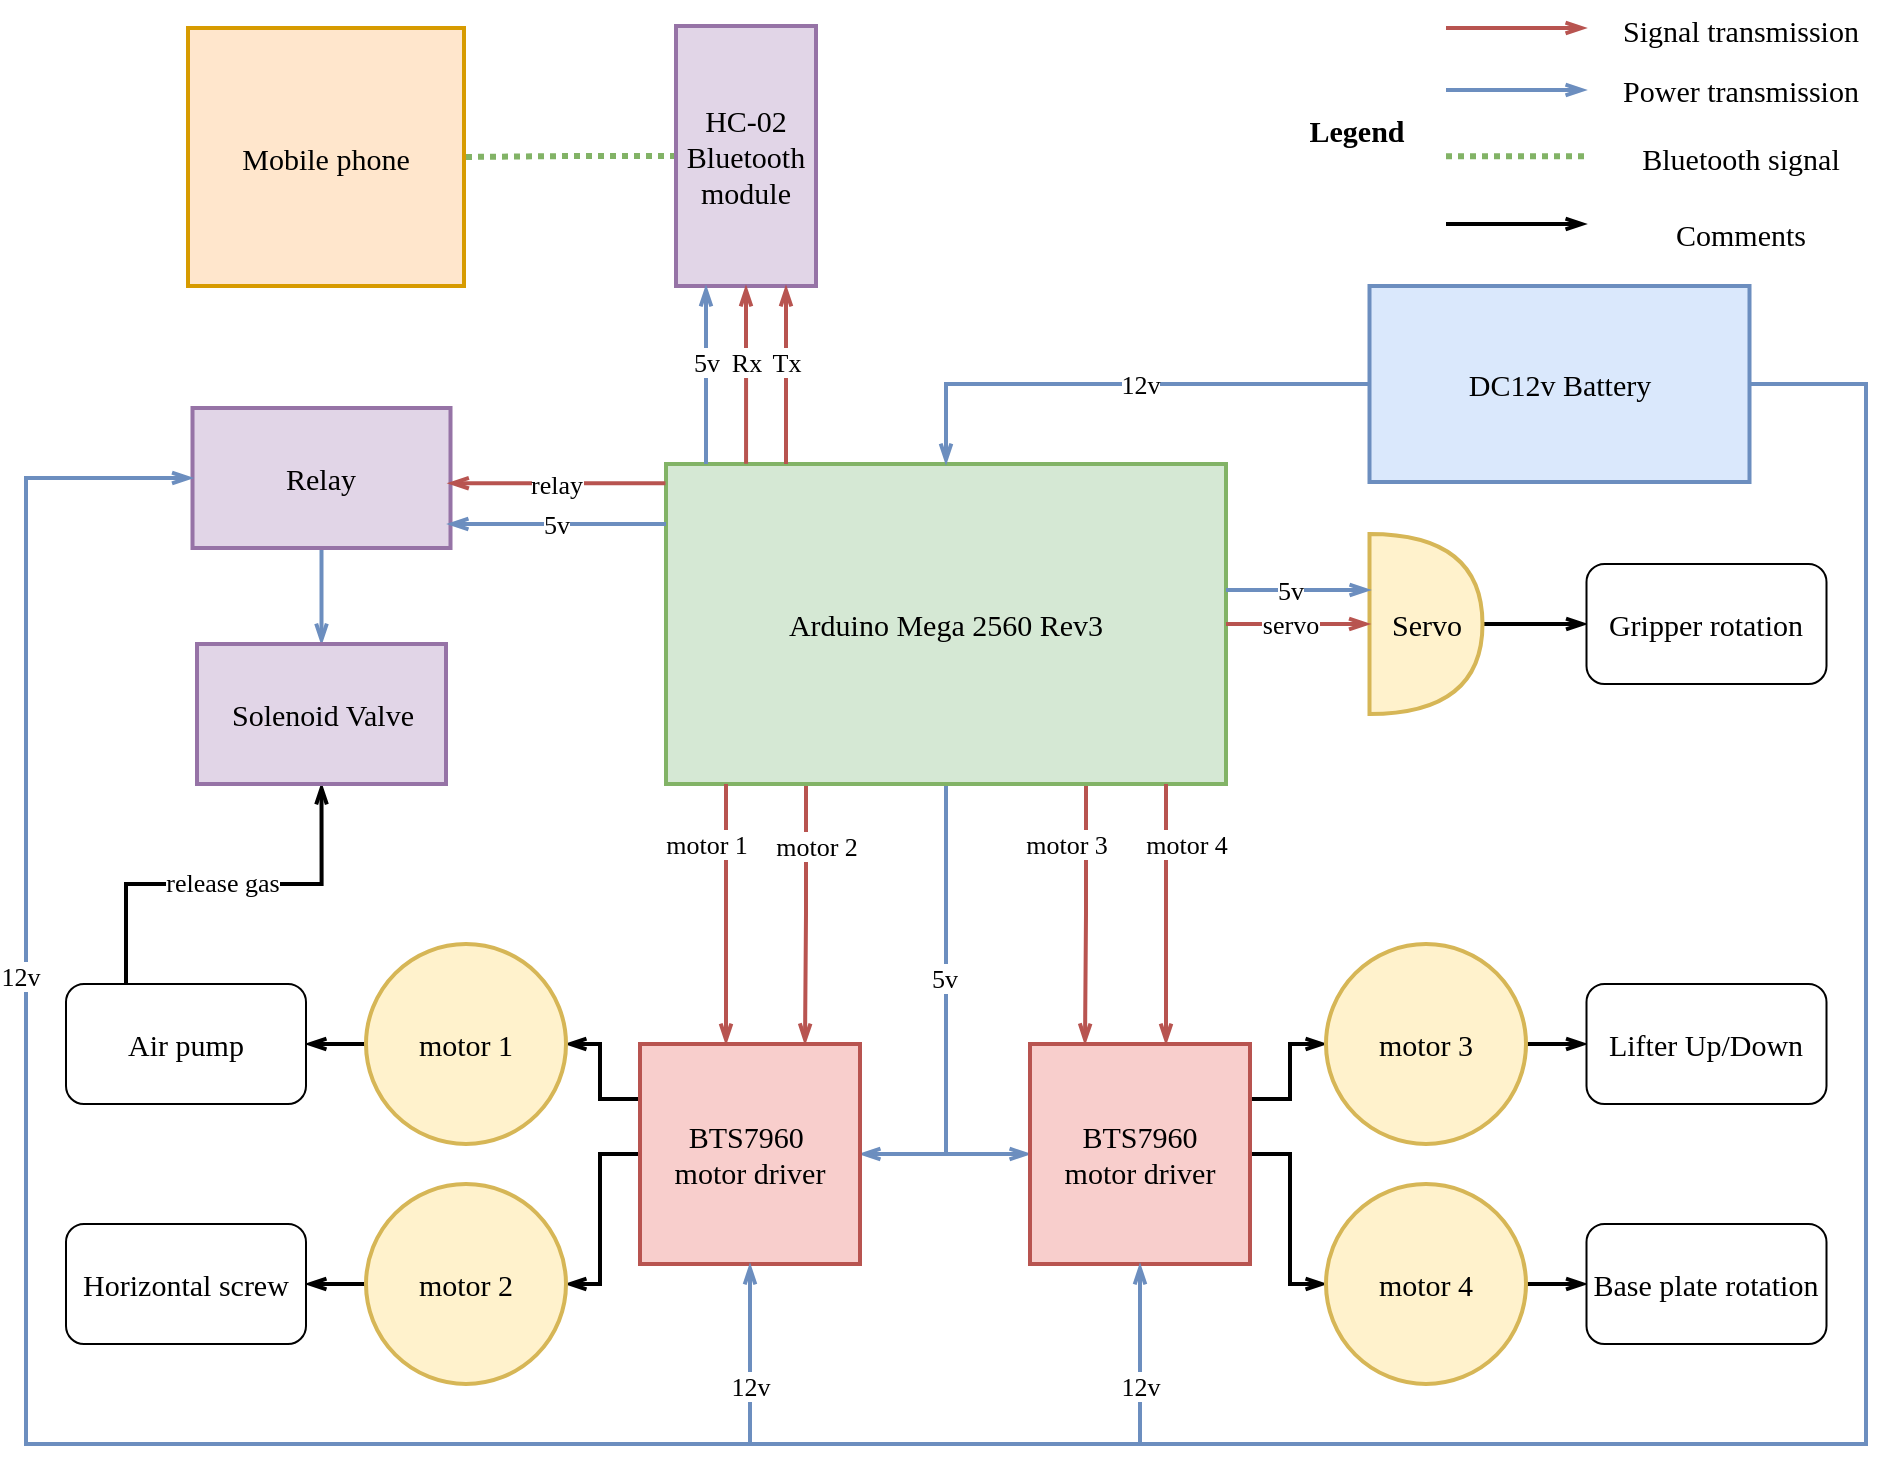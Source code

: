 <mxfile version="24.0.4" type="device">
  <diagram name="Page-1" id="4EGae2wpdwWOJSjH_W4X">
    <mxGraphModel dx="2577" dy="2204" grid="1" gridSize="10" guides="1" tooltips="1" connect="1" arrows="1" fold="1" page="1" pageScale="1" pageWidth="827" pageHeight="1169" math="0" shadow="0">
      <root>
        <mxCell id="0" />
        <mxCell id="1" parent="0" />
        <mxCell id="c-2YlFzcPJ7fmJTQ_dwO-27" style="edgeStyle=orthogonalEdgeStyle;rounded=0;orthogonalLoop=1;jettySize=auto;html=1;exitX=0.25;exitY=1;exitDx=0;exitDy=0;entryX=0.75;entryY=0;entryDx=0;entryDy=0;fillColor=#f8cecc;strokeColor=#b85450;strokeWidth=2;spacing=1;endArrow=openThin;endFill=0;" edge="1" parent="1" source="c-2YlFzcPJ7fmJTQ_dwO-1" target="c-2YlFzcPJ7fmJTQ_dwO-2">
          <mxGeometry relative="1" as="geometry" />
        </mxCell>
        <mxCell id="c-2YlFzcPJ7fmJTQ_dwO-32" value="motor 2" style="edgeLabel;html=1;align=center;verticalAlign=middle;resizable=0;points=[];fontSize=13;fontFamily=Times New Roman;spacing=1;" vertex="1" connectable="0" parent="c-2YlFzcPJ7fmJTQ_dwO-27">
          <mxGeometry x="-0.198" relative="1" as="geometry">
            <mxPoint x="5" y="-22" as="offset" />
          </mxGeometry>
        </mxCell>
        <mxCell id="c-2YlFzcPJ7fmJTQ_dwO-28" style="edgeStyle=orthogonalEdgeStyle;rounded=0;orthogonalLoop=1;jettySize=auto;html=1;exitX=0.75;exitY=1;exitDx=0;exitDy=0;entryX=0.25;entryY=0;entryDx=0;entryDy=0;fillColor=#f8cecc;strokeColor=#b85450;strokeWidth=2;spacing=1;endArrow=openThin;endFill=0;" edge="1" parent="1" source="c-2YlFzcPJ7fmJTQ_dwO-1" target="c-2YlFzcPJ7fmJTQ_dwO-3">
          <mxGeometry relative="1" as="geometry" />
        </mxCell>
        <mxCell id="c-2YlFzcPJ7fmJTQ_dwO-33" value="motor 3" style="edgeLabel;html=1;align=center;verticalAlign=middle;resizable=0;points=[];fontSize=13;fontFamily=Times New Roman;spacing=1;" vertex="1" connectable="0" parent="c-2YlFzcPJ7fmJTQ_dwO-28">
          <mxGeometry x="-0.53" y="-2" relative="1" as="geometry">
            <mxPoint x="-8" y="-1" as="offset" />
          </mxGeometry>
        </mxCell>
        <mxCell id="c-2YlFzcPJ7fmJTQ_dwO-35" style="edgeStyle=orthogonalEdgeStyle;rounded=0;orthogonalLoop=1;jettySize=auto;html=1;exitX=0.5;exitY=1;exitDx=0;exitDy=0;entryX=1;entryY=0.5;entryDx=0;entryDy=0;fillColor=#dae8fc;strokeColor=#6c8ebf;strokeWidth=2;spacing=1;endArrow=openThin;endFill=0;" edge="1" parent="1" source="c-2YlFzcPJ7fmJTQ_dwO-1" target="c-2YlFzcPJ7fmJTQ_dwO-2">
          <mxGeometry relative="1" as="geometry" />
        </mxCell>
        <mxCell id="c-2YlFzcPJ7fmJTQ_dwO-36" style="edgeStyle=orthogonalEdgeStyle;rounded=0;orthogonalLoop=1;jettySize=auto;html=1;exitX=0.5;exitY=1;exitDx=0;exitDy=0;entryX=0;entryY=0.5;entryDx=0;entryDy=0;fillColor=#dae8fc;strokeColor=#6c8ebf;strokeWidth=2;spacing=1;endArrow=openThin;endFill=0;" edge="1" parent="1" source="c-2YlFzcPJ7fmJTQ_dwO-1" target="c-2YlFzcPJ7fmJTQ_dwO-3">
          <mxGeometry relative="1" as="geometry" />
        </mxCell>
        <mxCell id="c-2YlFzcPJ7fmJTQ_dwO-37" value="5v" style="edgeLabel;html=1;align=center;verticalAlign=middle;resizable=0;points=[];fontSize=13;fontFamily=Times New Roman;spacing=1;" vertex="1" connectable="0" parent="c-2YlFzcPJ7fmJTQ_dwO-36">
          <mxGeometry x="-0.15" y="-1" relative="1" as="geometry">
            <mxPoint as="offset" />
          </mxGeometry>
        </mxCell>
        <mxCell id="c-2YlFzcPJ7fmJTQ_dwO-1" value="&lt;font face=&quot;Times New Roman&quot; style=&quot;font-size: 15px;&quot;&gt;Arduino Mega 2560 Rev3&lt;/font&gt;" style="rounded=0;whiteSpace=wrap;html=1;fillColor=#d5e8d4;strokeColor=#82b366;strokeWidth=2;spacing=1;" vertex="1" parent="1">
          <mxGeometry x="260" y="-310" width="280" height="160" as="geometry" />
        </mxCell>
        <mxCell id="c-2YlFzcPJ7fmJTQ_dwO-7" style="edgeStyle=orthogonalEdgeStyle;rounded=0;orthogonalLoop=1;jettySize=auto;html=1;exitX=0;exitY=0.25;exitDx=0;exitDy=0;entryX=1;entryY=0.5;entryDx=0;entryDy=0;strokeWidth=2;spacing=1;endArrow=openThin;endFill=0;" edge="1" parent="1" source="c-2YlFzcPJ7fmJTQ_dwO-2" target="c-2YlFzcPJ7fmJTQ_dwO-6">
          <mxGeometry relative="1" as="geometry" />
        </mxCell>
        <mxCell id="c-2YlFzcPJ7fmJTQ_dwO-64" style="edgeStyle=orthogonalEdgeStyle;rounded=0;orthogonalLoop=1;jettySize=auto;html=1;entryX=1;entryY=0.5;entryDx=0;entryDy=0;strokeWidth=2;spacing=1;endArrow=openThin;endFill=0;" edge="1" parent="1" source="c-2YlFzcPJ7fmJTQ_dwO-2" target="c-2YlFzcPJ7fmJTQ_dwO-8">
          <mxGeometry relative="1" as="geometry" />
        </mxCell>
        <mxCell id="c-2YlFzcPJ7fmJTQ_dwO-2" value="&lt;font face=&quot;Times New Roman&quot; style=&quot;font-size: 15px;&quot;&gt;BTS7960&amp;nbsp;&lt;/font&gt;&lt;div&gt;&lt;font face=&quot;Times New Roman&quot; style=&quot;font-size: 15px;&quot;&gt;motor driver&lt;/font&gt;&lt;/div&gt;" style="whiteSpace=wrap;html=1;aspect=fixed;fillColor=#f8cecc;strokeColor=#b85450;strokeWidth=2;spacing=1;" vertex="1" parent="1">
          <mxGeometry x="247" y="-20" width="110" height="110" as="geometry" />
        </mxCell>
        <mxCell id="c-2YlFzcPJ7fmJTQ_dwO-12" style="edgeStyle=orthogonalEdgeStyle;rounded=0;orthogonalLoop=1;jettySize=auto;html=1;exitX=1;exitY=0.25;exitDx=0;exitDy=0;entryX=0;entryY=0.5;entryDx=0;entryDy=0;strokeWidth=2;spacing=1;endArrow=openThin;endFill=0;" edge="1" parent="1" source="c-2YlFzcPJ7fmJTQ_dwO-3" target="c-2YlFzcPJ7fmJTQ_dwO-10">
          <mxGeometry relative="1" as="geometry" />
        </mxCell>
        <mxCell id="c-2YlFzcPJ7fmJTQ_dwO-63" style="edgeStyle=orthogonalEdgeStyle;rounded=0;orthogonalLoop=1;jettySize=auto;html=1;exitX=1;exitY=0.5;exitDx=0;exitDy=0;entryX=0;entryY=0.5;entryDx=0;entryDy=0;strokeWidth=2;spacing=1;endArrow=openThin;endFill=0;" edge="1" parent="1" source="c-2YlFzcPJ7fmJTQ_dwO-3" target="c-2YlFzcPJ7fmJTQ_dwO-11">
          <mxGeometry relative="1" as="geometry" />
        </mxCell>
        <mxCell id="c-2YlFzcPJ7fmJTQ_dwO-3" value="&lt;font face=&quot;Times New Roman&quot; style=&quot;font-size: 15px;&quot;&gt;BTS7960&lt;/font&gt;&lt;div&gt;&lt;font face=&quot;Times New Roman&quot; style=&quot;font-size: 15px;&quot;&gt;motor driver&lt;/font&gt;&lt;/div&gt;" style="whiteSpace=wrap;html=1;aspect=fixed;fillColor=#f8cecc;strokeColor=#b85450;strokeWidth=2;spacing=1;" vertex="1" parent="1">
          <mxGeometry x="442" y="-20" width="110" height="110" as="geometry" />
        </mxCell>
        <mxCell id="c-2YlFzcPJ7fmJTQ_dwO-50" value="" style="edgeStyle=orthogonalEdgeStyle;rounded=0;orthogonalLoop=1;jettySize=auto;html=1;strokeWidth=2;spacing=1;endArrow=openThin;endFill=0;" edge="1" parent="1" source="c-2YlFzcPJ7fmJTQ_dwO-6" target="c-2YlFzcPJ7fmJTQ_dwO-40">
          <mxGeometry relative="1" as="geometry" />
        </mxCell>
        <mxCell id="c-2YlFzcPJ7fmJTQ_dwO-6" value="&lt;font face=&quot;Times New Roman&quot;&gt;&lt;span style=&quot;font-size: 15px;&quot;&gt;motor 1&lt;/span&gt;&lt;/font&gt;" style="ellipse;whiteSpace=wrap;html=1;aspect=fixed;fillColor=#fff2cc;strokeColor=#d6b656;strokeWidth=2;spacing=1;" vertex="1" parent="1">
          <mxGeometry x="110" y="-70" width="100" height="100" as="geometry" />
        </mxCell>
        <mxCell id="c-2YlFzcPJ7fmJTQ_dwO-47" style="edgeStyle=orthogonalEdgeStyle;rounded=0;orthogonalLoop=1;jettySize=auto;html=1;exitX=0;exitY=0.5;exitDx=0;exitDy=0;entryX=1;entryY=0.5;entryDx=0;entryDy=0;strokeWidth=2;spacing=1;endArrow=openThin;endFill=0;" edge="1" parent="1" source="c-2YlFzcPJ7fmJTQ_dwO-8" target="c-2YlFzcPJ7fmJTQ_dwO-43">
          <mxGeometry relative="1" as="geometry" />
        </mxCell>
        <mxCell id="c-2YlFzcPJ7fmJTQ_dwO-8" value="&lt;font face=&quot;Times New Roman&quot;&gt;&lt;span style=&quot;font-size: 15px;&quot;&gt;motor 2&lt;/span&gt;&lt;/font&gt;" style="ellipse;whiteSpace=wrap;html=1;aspect=fixed;fillColor=#fff2cc;strokeColor=#d6b656;strokeWidth=2;spacing=1;" vertex="1" parent="1">
          <mxGeometry x="110" y="50" width="100" height="100" as="geometry" />
        </mxCell>
        <mxCell id="c-2YlFzcPJ7fmJTQ_dwO-48" value="" style="edgeStyle=orthogonalEdgeStyle;rounded=0;orthogonalLoop=1;jettySize=auto;html=1;strokeWidth=2;spacing=1;endArrow=openThin;endFill=0;" edge="1" parent="1" source="c-2YlFzcPJ7fmJTQ_dwO-10" target="c-2YlFzcPJ7fmJTQ_dwO-44">
          <mxGeometry relative="1" as="geometry" />
        </mxCell>
        <mxCell id="c-2YlFzcPJ7fmJTQ_dwO-10" value="&lt;font face=&quot;Times New Roman&quot; style=&quot;font-size: 15px;&quot;&gt;&lt;span style=&quot;font-size: 15px;&quot;&gt;motor 3&lt;/span&gt;&lt;/font&gt;" style="ellipse;whiteSpace=wrap;html=1;aspect=fixed;fillColor=#fff2cc;strokeColor=#d6b656;fontSize=15;strokeWidth=2;spacing=1;" vertex="1" parent="1">
          <mxGeometry x="590" y="-70" width="100" height="100" as="geometry" />
        </mxCell>
        <mxCell id="c-2YlFzcPJ7fmJTQ_dwO-49" value="" style="edgeStyle=orthogonalEdgeStyle;rounded=0;orthogonalLoop=1;jettySize=auto;html=1;strokeWidth=2;spacing=1;endArrow=openThin;endFill=0;" edge="1" parent="1" source="c-2YlFzcPJ7fmJTQ_dwO-11" target="c-2YlFzcPJ7fmJTQ_dwO-45">
          <mxGeometry relative="1" as="geometry" />
        </mxCell>
        <mxCell id="c-2YlFzcPJ7fmJTQ_dwO-11" value="motor 4" style="ellipse;whiteSpace=wrap;html=1;aspect=fixed;fillColor=#fff2cc;strokeColor=#d6b656;fontSize=15;fontFamily=Times New Roman;strokeWidth=2;spacing=1;" vertex="1" parent="1">
          <mxGeometry x="590" y="50" width="100" height="100" as="geometry" />
        </mxCell>
        <mxCell id="c-2YlFzcPJ7fmJTQ_dwO-29" style="edgeStyle=orthogonalEdgeStyle;rounded=0;orthogonalLoop=1;jettySize=auto;html=1;exitX=0.25;exitY=1;exitDx=0;exitDy=0;entryX=0.75;entryY=0;entryDx=0;entryDy=0;fillColor=#f8cecc;strokeColor=#b85450;strokeWidth=2;spacing=1;endArrow=openThin;endFill=0;" edge="1" parent="1">
          <mxGeometry relative="1" as="geometry">
            <mxPoint x="290" y="-150" as="sourcePoint" />
            <mxPoint x="290" y="-20" as="targetPoint" />
          </mxGeometry>
        </mxCell>
        <mxCell id="c-2YlFzcPJ7fmJTQ_dwO-42" value="motor 1" style="edgeLabel;html=1;align=center;verticalAlign=middle;resizable=0;points=[];fontSize=13;fontFamily=Times New Roman;spacing=1;" vertex="1" connectable="0" parent="c-2YlFzcPJ7fmJTQ_dwO-29">
          <mxGeometry x="-0.567" relative="1" as="geometry">
            <mxPoint x="-10" y="2" as="offset" />
          </mxGeometry>
        </mxCell>
        <mxCell id="c-2YlFzcPJ7fmJTQ_dwO-30" style="edgeStyle=orthogonalEdgeStyle;rounded=0;orthogonalLoop=1;jettySize=auto;html=1;exitX=0.25;exitY=1;exitDx=0;exitDy=0;entryX=0.75;entryY=0;entryDx=0;entryDy=0;fillColor=#f8cecc;strokeColor=#b85450;strokeWidth=2;spacing=1;endArrow=openThin;endFill=0;" edge="1" parent="1">
          <mxGeometry relative="1" as="geometry">
            <mxPoint x="510" y="-150" as="sourcePoint" />
            <mxPoint x="510" y="-20" as="targetPoint" />
          </mxGeometry>
        </mxCell>
        <mxCell id="c-2YlFzcPJ7fmJTQ_dwO-34" value="motor 4" style="edgeLabel;html=1;align=center;verticalAlign=middle;resizable=0;points=[];fontSize=13;fontFamily=Times New Roman;spacing=1;" vertex="1" connectable="0" parent="c-2YlFzcPJ7fmJTQ_dwO-30">
          <mxGeometry x="-0.156" y="2" relative="1" as="geometry">
            <mxPoint x="8" y="-25" as="offset" />
          </mxGeometry>
        </mxCell>
        <mxCell id="c-2YlFzcPJ7fmJTQ_dwO-88" style="edgeStyle=orthogonalEdgeStyle;rounded=0;orthogonalLoop=1;jettySize=auto;html=1;exitX=0.25;exitY=0;exitDx=0;exitDy=0;entryX=0.5;entryY=1;entryDx=0;entryDy=0;strokeWidth=2;spacing=1;endArrow=openThin;endFill=0;" edge="1" parent="1" source="c-2YlFzcPJ7fmJTQ_dwO-40" target="c-2YlFzcPJ7fmJTQ_dwO-85">
          <mxGeometry relative="1" as="geometry" />
        </mxCell>
        <mxCell id="c-2YlFzcPJ7fmJTQ_dwO-91" value="release gas" style="edgeLabel;html=1;align=center;verticalAlign=middle;resizable=0;points=[];fontSize=13;fontFamily=Times New Roman;spacing=1;" vertex="1" connectable="0" parent="c-2YlFzcPJ7fmJTQ_dwO-88">
          <mxGeometry x="-0.011" y="1" relative="1" as="geometry">
            <mxPoint as="offset" />
          </mxGeometry>
        </mxCell>
        <mxCell id="c-2YlFzcPJ7fmJTQ_dwO-40" value="Air pump" style="rounded=1;whiteSpace=wrap;html=1;fontSize=15;fontFamily=Times New Roman;spacing=1;" vertex="1" parent="1">
          <mxGeometry x="-40" y="-50" width="120" height="60" as="geometry" />
        </mxCell>
        <mxCell id="c-2YlFzcPJ7fmJTQ_dwO-43" value="Horizontal screw" style="rounded=1;whiteSpace=wrap;html=1;fontSize=15;fontFamily=Times New Roman;spacing=1;" vertex="1" parent="1">
          <mxGeometry x="-40" y="70" width="120" height="60" as="geometry" />
        </mxCell>
        <mxCell id="c-2YlFzcPJ7fmJTQ_dwO-44" value="Lifter Up/Down" style="rounded=1;whiteSpace=wrap;html=1;fontSize=15;fontFamily=Times New Roman;spacing=1;" vertex="1" parent="1">
          <mxGeometry x="720.25" y="-50" width="120" height="60" as="geometry" />
        </mxCell>
        <mxCell id="c-2YlFzcPJ7fmJTQ_dwO-45" value="Base plate rotation" style="rounded=1;whiteSpace=wrap;html=1;fontSize=15;fontFamily=Times New Roman;spacing=1;" vertex="1" parent="1">
          <mxGeometry x="720.25" y="70" width="120" height="60" as="geometry" />
        </mxCell>
        <mxCell id="c-2YlFzcPJ7fmJTQ_dwO-62" value="" style="edgeStyle=orthogonalEdgeStyle;rounded=0;orthogonalLoop=1;jettySize=auto;html=1;strokeWidth=2;spacing=1;endArrow=openThin;endFill=0;" edge="1" parent="1" source="c-2YlFzcPJ7fmJTQ_dwO-52" target="c-2YlFzcPJ7fmJTQ_dwO-61">
          <mxGeometry relative="1" as="geometry" />
        </mxCell>
        <mxCell id="c-2YlFzcPJ7fmJTQ_dwO-52" value="&lt;font face=&quot;Times New Roman&quot; style=&quot;font-size: 15px;&quot;&gt;Servo&lt;/font&gt;" style="shape=or;whiteSpace=wrap;html=1;fillColor=#fff2cc;strokeColor=#d6b656;strokeWidth=2;spacing=1;" vertex="1" parent="1">
          <mxGeometry x="611.75" y="-275" width="56.5" height="90" as="geometry" />
        </mxCell>
        <mxCell id="c-2YlFzcPJ7fmJTQ_dwO-57" style="edgeStyle=orthogonalEdgeStyle;rounded=0;orthogonalLoop=1;jettySize=auto;html=1;exitX=1;exitY=0.5;exitDx=0;exitDy=0;entryX=0;entryY=0.5;entryDx=0;entryDy=0;entryPerimeter=0;fillColor=#f8cecc;strokeColor=#b85450;strokeWidth=2;spacing=1;endArrow=openThin;endFill=0;" edge="1" parent="1" source="c-2YlFzcPJ7fmJTQ_dwO-1" target="c-2YlFzcPJ7fmJTQ_dwO-52">
          <mxGeometry relative="1" as="geometry" />
        </mxCell>
        <mxCell id="c-2YlFzcPJ7fmJTQ_dwO-58" value="servo" style="edgeLabel;html=1;align=center;verticalAlign=middle;resizable=0;points=[];fontSize=13;fontFamily=Times New Roman;spacing=1;" vertex="1" connectable="0" parent="c-2YlFzcPJ7fmJTQ_dwO-57">
          <mxGeometry x="0.1" relative="1" as="geometry">
            <mxPoint x="-8" as="offset" />
          </mxGeometry>
        </mxCell>
        <mxCell id="c-2YlFzcPJ7fmJTQ_dwO-61" value="Gripper rotation" style="rounded=1;whiteSpace=wrap;html=1;fontSize=15;fontFamily=Times New Roman;spacing=1;" vertex="1" parent="1">
          <mxGeometry x="720.25" y="-260" width="120" height="60" as="geometry" />
        </mxCell>
        <mxCell id="c-2YlFzcPJ7fmJTQ_dwO-66" style="edgeStyle=orthogonalEdgeStyle;rounded=0;orthogonalLoop=1;jettySize=auto;html=1;exitX=1;exitY=0.5;exitDx=0;exitDy=0;entryX=0;entryY=0.5;entryDx=0;entryDy=0;entryPerimeter=0;fillColor=#dae8fc;strokeColor=#6c8ebf;strokeWidth=2;spacing=1;endArrow=openThin;endFill=0;" edge="1" parent="1">
          <mxGeometry relative="1" as="geometry">
            <mxPoint x="540" y="-247" as="sourcePoint" />
            <mxPoint x="612" y="-247" as="targetPoint" />
          </mxGeometry>
        </mxCell>
        <mxCell id="c-2YlFzcPJ7fmJTQ_dwO-67" value="5v" style="edgeLabel;html=1;align=center;verticalAlign=middle;resizable=0;points=[];fontSize=13;fontFamily=Times New Roman;spacing=1;" vertex="1" connectable="0" parent="c-2YlFzcPJ7fmJTQ_dwO-66">
          <mxGeometry x="0.1" relative="1" as="geometry">
            <mxPoint x="-8" as="offset" />
          </mxGeometry>
        </mxCell>
        <mxCell id="c-2YlFzcPJ7fmJTQ_dwO-82" value="" style="edgeStyle=orthogonalEdgeStyle;rounded=0;orthogonalLoop=1;jettySize=auto;html=1;dashed=1;dashPattern=1 1;endArrow=none;endFill=0;fillColor=#d5e8d4;strokeColor=#82b366;strokeWidth=3;spacing=1;" edge="1" parent="1" source="c-2YlFzcPJ7fmJTQ_dwO-68" target="c-2YlFzcPJ7fmJTQ_dwO-80">
          <mxGeometry relative="1" as="geometry" />
        </mxCell>
        <mxCell id="c-2YlFzcPJ7fmJTQ_dwO-68" value="&lt;font face=&quot;Times New Roman&quot; style=&quot;font-size: 15px;&quot;&gt;HC-02 Bluetooth module&lt;/font&gt;" style="rounded=0;whiteSpace=wrap;html=1;fillColor=#e1d5e7;strokeColor=#9673a6;strokeWidth=2;spacing=1;" vertex="1" parent="1">
          <mxGeometry x="265" y="-529" width="70" height="130" as="geometry" />
        </mxCell>
        <mxCell id="c-2YlFzcPJ7fmJTQ_dwO-72" value="" style="endArrow=openThin;html=1;rounded=0;entryX=0.5;entryY=1;entryDx=0;entryDy=0;exitX=0.143;exitY=-0.001;exitDx=0;exitDy=0;exitPerimeter=0;fillColor=#f8cecc;strokeColor=#b85450;strokeWidth=2;spacing=1;endFill=0;" edge="1" parent="1" source="c-2YlFzcPJ7fmJTQ_dwO-1" target="c-2YlFzcPJ7fmJTQ_dwO-68">
          <mxGeometry width="50" height="50" relative="1" as="geometry">
            <mxPoint x="300" y="-320" as="sourcePoint" />
            <mxPoint x="300" y="-410" as="targetPoint" />
          </mxGeometry>
        </mxCell>
        <mxCell id="c-2YlFzcPJ7fmJTQ_dwO-73" value="Rx" style="edgeLabel;html=1;align=center;verticalAlign=middle;resizable=0;points=[];fontSize=13;fontFamily=Times New Roman;spacing=1;" vertex="1" connectable="0" parent="c-2YlFzcPJ7fmJTQ_dwO-72">
          <mxGeometry x="0.145" relative="1" as="geometry">
            <mxPoint as="offset" />
          </mxGeometry>
        </mxCell>
        <mxCell id="c-2YlFzcPJ7fmJTQ_dwO-74" value="" style="endArrow=openThin;html=1;rounded=0;entryX=0.5;entryY=1;entryDx=0;entryDy=0;exitX=0.143;exitY=-0.001;exitDx=0;exitDy=0;exitPerimeter=0;fillColor=#f8cecc;strokeColor=#b85450;strokeWidth=2;spacing=1;endFill=0;" edge="1" parent="1">
          <mxGeometry width="50" height="50" relative="1" as="geometry">
            <mxPoint x="320" y="-310" as="sourcePoint" />
            <mxPoint x="320" y="-399" as="targetPoint" />
          </mxGeometry>
        </mxCell>
        <mxCell id="c-2YlFzcPJ7fmJTQ_dwO-75" value="Tx" style="edgeLabel;html=1;align=center;verticalAlign=middle;resizable=0;points=[];fontSize=13;fontFamily=Times New Roman;spacing=1;" vertex="1" connectable="0" parent="c-2YlFzcPJ7fmJTQ_dwO-74">
          <mxGeometry x="0.145" relative="1" as="geometry">
            <mxPoint as="offset" />
          </mxGeometry>
        </mxCell>
        <mxCell id="c-2YlFzcPJ7fmJTQ_dwO-77" value="" style="endArrow=openThin;html=1;rounded=0;entryX=0.5;entryY=1;entryDx=0;entryDy=0;exitX=0.143;exitY=-0.001;exitDx=0;exitDy=0;exitPerimeter=0;fillColor=#dae8fc;strokeColor=#6c8ebf;strokeWidth=2;spacing=1;endFill=0;" edge="1" parent="1">
          <mxGeometry width="50" height="50" relative="1" as="geometry">
            <mxPoint x="280" y="-310" as="sourcePoint" />
            <mxPoint x="280" y="-399" as="targetPoint" />
          </mxGeometry>
        </mxCell>
        <mxCell id="c-2YlFzcPJ7fmJTQ_dwO-78" value="5v" style="edgeLabel;html=1;align=center;verticalAlign=middle;resizable=0;points=[];fontSize=13;fontFamily=Times New Roman;spacing=1;" vertex="1" connectable="0" parent="c-2YlFzcPJ7fmJTQ_dwO-77">
          <mxGeometry x="0.145" relative="1" as="geometry">
            <mxPoint as="offset" />
          </mxGeometry>
        </mxCell>
        <mxCell id="c-2YlFzcPJ7fmJTQ_dwO-80" value="&lt;font face=&quot;Times New Roman&quot; style=&quot;font-size: 15px;&quot;&gt;Mobile phone&lt;/font&gt;" style="rounded=0;whiteSpace=wrap;html=1;fillColor=#ffe6cc;strokeColor=#d79b00;strokeWidth=2;spacing=1;" vertex="1" parent="1">
          <mxGeometry x="21" y="-528" width="138" height="129" as="geometry" />
        </mxCell>
        <mxCell id="c-2YlFzcPJ7fmJTQ_dwO-93" style="edgeStyle=orthogonalEdgeStyle;rounded=0;orthogonalLoop=1;jettySize=auto;html=1;exitX=0.5;exitY=1;exitDx=0;exitDy=0;entryX=0.5;entryY=0;entryDx=0;entryDy=0;fillColor=#dae8fc;strokeColor=#6c8ebf;strokeWidth=2;spacing=1;endArrow=openThin;endFill=0;" edge="1" parent="1" source="c-2YlFzcPJ7fmJTQ_dwO-84" target="c-2YlFzcPJ7fmJTQ_dwO-85">
          <mxGeometry relative="1" as="geometry" />
        </mxCell>
        <mxCell id="c-2YlFzcPJ7fmJTQ_dwO-84" value="Relay" style="rounded=0;whiteSpace=wrap;html=1;fillColor=#e1d5e7;strokeColor=#9673a6;fontSize=15;fontFamily=Times New Roman;strokeWidth=2;spacing=1;" vertex="1" parent="1">
          <mxGeometry x="23.25" y="-338" width="129" height="70" as="geometry" />
        </mxCell>
        <mxCell id="c-2YlFzcPJ7fmJTQ_dwO-85" value="Solenoid Valve" style="rounded=0;whiteSpace=wrap;html=1;fillColor=#e1d5e7;strokeColor=#9673a6;fontSize=15;fontFamily=Times New Roman;strokeWidth=2;spacing=1;" vertex="1" parent="1">
          <mxGeometry x="25.5" y="-220" width="124.5" height="70" as="geometry" />
        </mxCell>
        <mxCell id="c-2YlFzcPJ7fmJTQ_dwO-98" style="edgeStyle=orthogonalEdgeStyle;rounded=0;orthogonalLoop=1;jettySize=auto;html=1;exitX=1;exitY=0.5;exitDx=0;exitDy=0;entryX=0.5;entryY=1;entryDx=0;entryDy=0;fillColor=#dae8fc;strokeColor=#6c8ebf;strokeWidth=2;spacing=1;endArrow=openThin;endFill=0;" edge="1" parent="1" source="c-2YlFzcPJ7fmJTQ_dwO-97" target="c-2YlFzcPJ7fmJTQ_dwO-3">
          <mxGeometry relative="1" as="geometry">
            <Array as="points">
              <mxPoint x="860" y="-350" />
              <mxPoint x="860" y="180" />
              <mxPoint x="497" y="180" />
            </Array>
          </mxGeometry>
        </mxCell>
        <mxCell id="c-2YlFzcPJ7fmJTQ_dwO-101" value="12v" style="edgeLabel;html=1;align=center;verticalAlign=middle;resizable=0;points=[];fontSize=13;fontFamily=Times New Roman;spacing=1;" vertex="1" connectable="0" parent="c-2YlFzcPJ7fmJTQ_dwO-98">
          <mxGeometry x="0.85" relative="1" as="geometry">
            <mxPoint y="-18" as="offset" />
          </mxGeometry>
        </mxCell>
        <mxCell id="c-2YlFzcPJ7fmJTQ_dwO-99" style="edgeStyle=orthogonalEdgeStyle;rounded=0;orthogonalLoop=1;jettySize=auto;html=1;exitX=1;exitY=0.5;exitDx=0;exitDy=0;entryX=0.5;entryY=1;entryDx=0;entryDy=0;fillColor=#dae8fc;strokeColor=#6c8ebf;strokeWidth=2;spacing=1;endArrow=openThin;endFill=0;" edge="1" parent="1" source="c-2YlFzcPJ7fmJTQ_dwO-97" target="c-2YlFzcPJ7fmJTQ_dwO-2">
          <mxGeometry relative="1" as="geometry">
            <Array as="points">
              <mxPoint x="860" y="-350" />
              <mxPoint x="860" y="180" />
              <mxPoint x="302" y="180" />
            </Array>
          </mxGeometry>
        </mxCell>
        <mxCell id="c-2YlFzcPJ7fmJTQ_dwO-100" value="12v" style="edgeLabel;html=1;align=center;verticalAlign=middle;resizable=0;points=[];fontSize=13;fontFamily=Times New Roman;spacing=1;" vertex="1" connectable="0" parent="c-2YlFzcPJ7fmJTQ_dwO-99">
          <mxGeometry x="0.873" relative="1" as="geometry">
            <mxPoint y="-18" as="offset" />
          </mxGeometry>
        </mxCell>
        <mxCell id="c-2YlFzcPJ7fmJTQ_dwO-102" style="edgeStyle=orthogonalEdgeStyle;rounded=0;orthogonalLoop=1;jettySize=auto;html=1;exitX=1;exitY=0.5;exitDx=0;exitDy=0;entryX=0;entryY=0.5;entryDx=0;entryDy=0;fillColor=#dae8fc;strokeColor=#6c8ebf;strokeWidth=2;spacing=1;endArrow=openThin;endFill=0;" edge="1" parent="1" source="c-2YlFzcPJ7fmJTQ_dwO-97" target="c-2YlFzcPJ7fmJTQ_dwO-84">
          <mxGeometry relative="1" as="geometry">
            <Array as="points">
              <mxPoint x="860" y="-350" />
              <mxPoint x="860" y="180" />
              <mxPoint x="-60" y="180" />
              <mxPoint x="-60" y="-303" />
            </Array>
          </mxGeometry>
        </mxCell>
        <mxCell id="c-2YlFzcPJ7fmJTQ_dwO-103" value="12v" style="edgeLabel;html=1;align=center;verticalAlign=middle;resizable=0;points=[];fontSize=13;fontFamily=Times New Roman;spacing=1;" vertex="1" connectable="0" parent="c-2YlFzcPJ7fmJTQ_dwO-102">
          <mxGeometry x="0.68" y="3" relative="1" as="geometry">
            <mxPoint as="offset" />
          </mxGeometry>
        </mxCell>
        <mxCell id="c-2YlFzcPJ7fmJTQ_dwO-127" style="edgeStyle=orthogonalEdgeStyle;rounded=0;orthogonalLoop=1;jettySize=auto;html=1;exitX=0;exitY=0.5;exitDx=0;exitDy=0;entryX=0.5;entryY=0;entryDx=0;entryDy=0;fillColor=#dae8fc;strokeColor=#6c8ebf;strokeWidth=2;spacing=1;endArrow=openThin;endFill=0;" edge="1" parent="1" source="c-2YlFzcPJ7fmJTQ_dwO-97" target="c-2YlFzcPJ7fmJTQ_dwO-1">
          <mxGeometry relative="1" as="geometry" />
        </mxCell>
        <mxCell id="c-2YlFzcPJ7fmJTQ_dwO-128" value="12v" style="edgeLabel;html=1;align=center;verticalAlign=middle;resizable=0;points=[];fontSize=13;fontFamily=Times New Roman;spacing=1;" vertex="1" connectable="0" parent="c-2YlFzcPJ7fmJTQ_dwO-127">
          <mxGeometry x="-0.398" y="1" relative="1" as="geometry">
            <mxPoint x="-39" y="-1" as="offset" />
          </mxGeometry>
        </mxCell>
        <mxCell id="c-2YlFzcPJ7fmJTQ_dwO-97" value="&lt;font face=&quot;Times New Roman&quot; style=&quot;font-size: 15px;&quot;&gt;DC12v Battery&lt;/font&gt;" style="rounded=0;whiteSpace=wrap;html=1;fillColor=#dae8fc;strokeColor=#6c8ebf;strokeWidth=2;spacing=1;" vertex="1" parent="1">
          <mxGeometry x="611.75" y="-399" width="190" height="98" as="geometry" />
        </mxCell>
        <mxCell id="c-2YlFzcPJ7fmJTQ_dwO-105" value="" style="endArrow=openThin;html=1;rounded=0;exitX=-0.001;exitY=0.06;exitDx=0;exitDy=0;exitPerimeter=0;entryX=0.992;entryY=0.537;entryDx=0;entryDy=0;entryPerimeter=0;fillColor=#f8cecc;strokeColor=#b85450;strokeWidth=2;spacing=1;endFill=0;" edge="1" parent="1" source="c-2YlFzcPJ7fmJTQ_dwO-1" target="c-2YlFzcPJ7fmJTQ_dwO-84">
          <mxGeometry width="50" height="50" relative="1" as="geometry">
            <mxPoint x="160" y="-250" as="sourcePoint" />
            <mxPoint x="210" y="-300" as="targetPoint" />
          </mxGeometry>
        </mxCell>
        <mxCell id="c-2YlFzcPJ7fmJTQ_dwO-106" value="relay" style="edgeLabel;html=1;align=center;verticalAlign=middle;resizable=0;points=[];fontSize=13;fontFamily=Times New Roman;spacing=1;" vertex="1" connectable="0" parent="c-2YlFzcPJ7fmJTQ_dwO-105">
          <mxGeometry x="0.013" relative="1" as="geometry">
            <mxPoint as="offset" />
          </mxGeometry>
        </mxCell>
        <mxCell id="c-2YlFzcPJ7fmJTQ_dwO-108" value="" style="endArrow=openThin;html=1;rounded=0;exitX=-0.001;exitY=0.06;exitDx=0;exitDy=0;exitPerimeter=0;entryX=0.992;entryY=0.537;entryDx=0;entryDy=0;entryPerimeter=0;fillColor=#dae8fc;strokeColor=#6c8ebf;strokeWidth=2;spacing=1;endFill=0;" edge="1" parent="1">
          <mxGeometry width="50" height="50" relative="1" as="geometry">
            <mxPoint x="260" y="-280" as="sourcePoint" />
            <mxPoint x="151" y="-280" as="targetPoint" />
          </mxGeometry>
        </mxCell>
        <mxCell id="c-2YlFzcPJ7fmJTQ_dwO-109" value="5v" style="edgeLabel;html=1;align=center;verticalAlign=middle;resizable=0;points=[];fontSize=13;fontFamily=Times New Roman;spacing=1;" vertex="1" connectable="0" parent="c-2YlFzcPJ7fmJTQ_dwO-108">
          <mxGeometry x="0.013" relative="1" as="geometry">
            <mxPoint as="offset" />
          </mxGeometry>
        </mxCell>
        <mxCell id="c-2YlFzcPJ7fmJTQ_dwO-111" value="" style="endArrow=openThin;html=1;rounded=0;fillColor=#f8cecc;strokeColor=#b85450;strokeWidth=2;spacing=1;endFill=0;" edge="1" parent="1">
          <mxGeometry width="50" height="50" relative="1" as="geometry">
            <mxPoint x="650" y="-528" as="sourcePoint" />
            <mxPoint x="720" y="-528" as="targetPoint" />
          </mxGeometry>
        </mxCell>
        <mxCell id="c-2YlFzcPJ7fmJTQ_dwO-112" value="Signal transmission" style="text;html=1;align=center;verticalAlign=middle;resizable=0;points=[];autosize=1;strokeColor=none;fillColor=none;fontSize=15;fontFamily=Times New Roman;spacing=1;" vertex="1" parent="1">
          <mxGeometry x="726.75" y="-542" width="140" height="30" as="geometry" />
        </mxCell>
        <mxCell id="c-2YlFzcPJ7fmJTQ_dwO-113" value="" style="endArrow=openThin;html=1;rounded=0;fillColor=#dae8fc;strokeColor=#6c8ebf;strokeWidth=2;spacing=1;endFill=0;" edge="1" parent="1">
          <mxGeometry width="50" height="50" relative="1" as="geometry">
            <mxPoint x="650" y="-497" as="sourcePoint" />
            <mxPoint x="720" y="-497" as="targetPoint" />
          </mxGeometry>
        </mxCell>
        <mxCell id="c-2YlFzcPJ7fmJTQ_dwO-114" value="Power transmission" style="text;html=1;align=center;verticalAlign=middle;resizable=0;points=[];autosize=1;strokeColor=none;fillColor=none;fontSize=15;fontFamily=Times New Roman;spacing=1;" vertex="1" parent="1">
          <mxGeometry x="726.75" y="-512" width="140" height="30" as="geometry" />
        </mxCell>
        <mxCell id="c-2YlFzcPJ7fmJTQ_dwO-115" value="" style="endArrow=none;html=1;rounded=0;fillColor=#d5e8d4;strokeColor=#82b366;dashed=1;dashPattern=1 1;endFill=0;strokeWidth=3;spacing=1;" edge="1" parent="1">
          <mxGeometry width="50" height="50" relative="1" as="geometry">
            <mxPoint x="650" y="-463.92" as="sourcePoint" />
            <mxPoint x="720" y="-463.92" as="targetPoint" />
          </mxGeometry>
        </mxCell>
        <mxCell id="c-2YlFzcPJ7fmJTQ_dwO-116" value="Bluetooth signal" style="text;html=1;align=center;verticalAlign=middle;resizable=0;points=[];autosize=1;strokeColor=none;fillColor=none;fontSize=15;fontFamily=Times New Roman;spacing=1;" vertex="1" parent="1">
          <mxGeometry x="736.75" y="-478.5" width="120" height="30" as="geometry" />
        </mxCell>
        <mxCell id="c-2YlFzcPJ7fmJTQ_dwO-120" value="" style="endArrow=openThin;html=1;rounded=0;fillColor=#f8cecc;strokeColor=#000000;strokeWidth=2;spacing=1;endFill=0;" edge="1" parent="1">
          <mxGeometry width="50" height="50" relative="1" as="geometry">
            <mxPoint x="650" y="-430" as="sourcePoint" />
            <mxPoint x="720" y="-430" as="targetPoint" />
          </mxGeometry>
        </mxCell>
        <mxCell id="c-2YlFzcPJ7fmJTQ_dwO-121" value="Comments" style="text;html=1;align=center;verticalAlign=middle;resizable=0;points=[];autosize=1;strokeColor=none;fillColor=none;fontSize=15;fontFamily=Times New Roman;spacing=1;" vertex="1" parent="1">
          <mxGeometry x="751.75" y="-440" width="90" height="30" as="geometry" />
        </mxCell>
        <mxCell id="c-2YlFzcPJ7fmJTQ_dwO-122" value="Legend" style="text;html=1;align=center;verticalAlign=middle;resizable=0;points=[];autosize=1;strokeColor=none;fillColor=none;fontSize=15;fontFamily=Times New Roman;fontStyle=1;spacing=1;" vertex="1" parent="1">
          <mxGeometry x="570" y="-492" width="70" height="30" as="geometry" />
        </mxCell>
      </root>
    </mxGraphModel>
  </diagram>
</mxfile>
